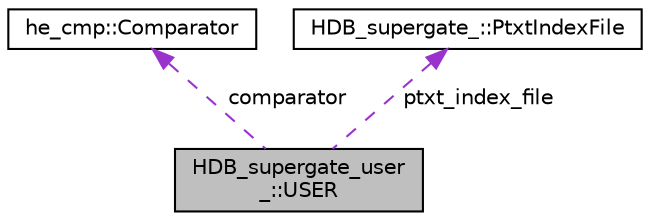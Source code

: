 digraph "HDB_supergate_user_::USER"
{
  edge [fontname="Helvetica",fontsize="10",labelfontname="Helvetica",labelfontsize="10"];
  node [fontname="Helvetica",fontsize="10",shape=record];
  Node1 [label="HDB_supergate_user\l_::USER",height=0.2,width=0.4,color="black", fillcolor="grey75", style="filled", fontcolor="black"];
  Node2 -> Node1 [dir="back",color="darkorchid3",fontsize="10",style="dashed",label=" comparator" ,fontname="Helvetica"];
  Node2 [label="he_cmp::Comparator",height=0.2,width=0.4,color="black", fillcolor="white", style="filled",URL="$classhe__cmp_1_1Comparator.html"];
  Node3 -> Node1 [dir="back",color="darkorchid3",fontsize="10",style="dashed",label=" ptxt_index_file" ,fontname="Helvetica"];
  Node3 [label="HDB_supergate_::PtxtIndexFile",height=0.2,width=0.4,color="black", fillcolor="white", style="filled",URL="$classHDB__supergate___1_1PtxtIndexFile.html",tooltip="class representing a collection of PtxtIndexes "];
}
